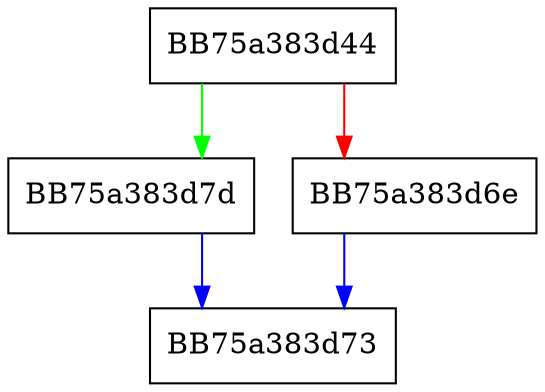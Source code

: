 digraph __std_fs_convert_narrow_to_wide {
  node [shape="box"];
  graph [splines=ortho];
  BB75a383d44 -> BB75a383d7d [color="green"];
  BB75a383d44 -> BB75a383d6e [color="red"];
  BB75a383d6e -> BB75a383d73 [color="blue"];
  BB75a383d7d -> BB75a383d73 [color="blue"];
}